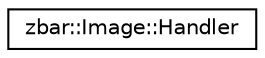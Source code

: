 digraph G
{
  edge [fontname="Helvetica",fontsize="10",labelfontname="Helvetica",labelfontsize="10"];
  node [fontname="Helvetica",fontsize="10",shape=record];
  rankdir=LR;
  Node1 [label="zbar::Image::Handler",height=0.2,width=0.4,color="black", fillcolor="white", style="filled",URL="$classzbar_1_1_image_1_1_handler.html"];
}
